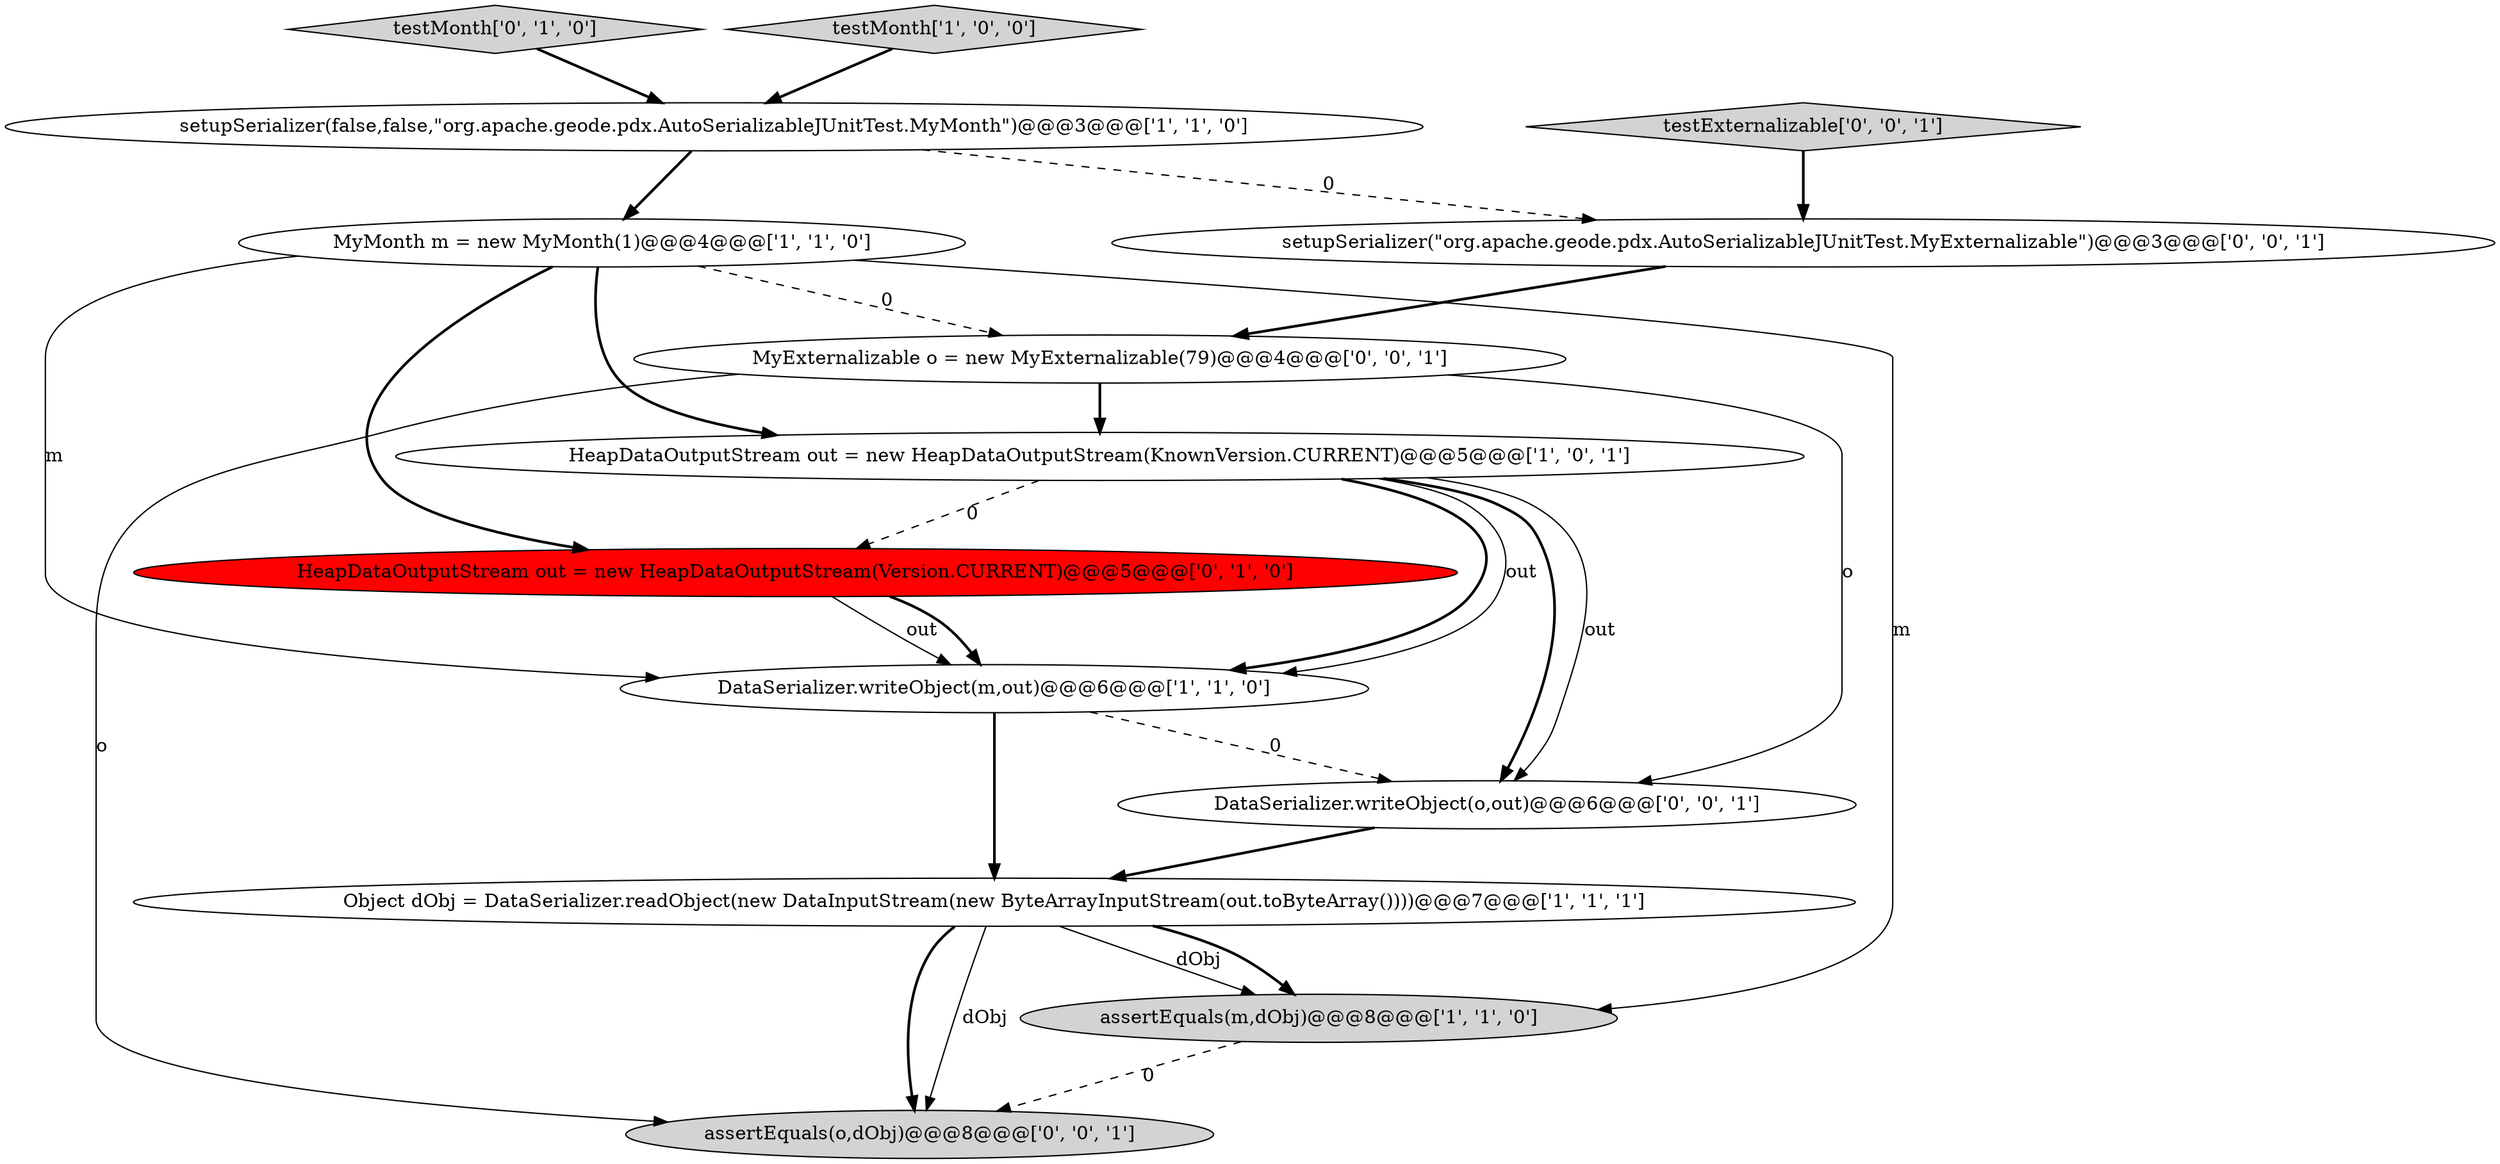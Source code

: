 digraph {
1 [style = filled, label = "DataSerializer.writeObject(m,out)@@@6@@@['1', '1', '0']", fillcolor = white, shape = ellipse image = "AAA0AAABBB1BBB"];
5 [style = filled, label = "setupSerializer(false,false,\"org.apache.geode.pdx.AutoSerializableJUnitTest.MyMonth\")@@@3@@@['1', '1', '0']", fillcolor = white, shape = ellipse image = "AAA0AAABBB1BBB"];
11 [style = filled, label = "testExternalizable['0', '0', '1']", fillcolor = lightgray, shape = diamond image = "AAA0AAABBB3BBB"];
7 [style = filled, label = "testMonth['0', '1', '0']", fillcolor = lightgray, shape = diamond image = "AAA0AAABBB2BBB"];
9 [style = filled, label = "DataSerializer.writeObject(o,out)@@@6@@@['0', '0', '1']", fillcolor = white, shape = ellipse image = "AAA0AAABBB3BBB"];
13 [style = filled, label = "MyExternalizable o = new MyExternalizable(79)@@@4@@@['0', '0', '1']", fillcolor = white, shape = ellipse image = "AAA0AAABBB3BBB"];
4 [style = filled, label = "testMonth['1', '0', '0']", fillcolor = lightgray, shape = diamond image = "AAA0AAABBB1BBB"];
3 [style = filled, label = "assertEquals(m,dObj)@@@8@@@['1', '1', '0']", fillcolor = lightgray, shape = ellipse image = "AAA0AAABBB1BBB"];
8 [style = filled, label = "HeapDataOutputStream out = new HeapDataOutputStream(Version.CURRENT)@@@5@@@['0', '1', '0']", fillcolor = red, shape = ellipse image = "AAA1AAABBB2BBB"];
0 [style = filled, label = "HeapDataOutputStream out = new HeapDataOutputStream(KnownVersion.CURRENT)@@@5@@@['1', '0', '1']", fillcolor = white, shape = ellipse image = "AAA0AAABBB1BBB"];
12 [style = filled, label = "setupSerializer(\"org.apache.geode.pdx.AutoSerializableJUnitTest.MyExternalizable\")@@@3@@@['0', '0', '1']", fillcolor = white, shape = ellipse image = "AAA0AAABBB3BBB"];
10 [style = filled, label = "assertEquals(o,dObj)@@@8@@@['0', '0', '1']", fillcolor = lightgray, shape = ellipse image = "AAA0AAABBB3BBB"];
6 [style = filled, label = "MyMonth m = new MyMonth(1)@@@4@@@['1', '1', '0']", fillcolor = white, shape = ellipse image = "AAA0AAABBB1BBB"];
2 [style = filled, label = "Object dObj = DataSerializer.readObject(new DataInputStream(new ByteArrayInputStream(out.toByteArray())))@@@7@@@['1', '1', '1']", fillcolor = white, shape = ellipse image = "AAA0AAABBB1BBB"];
0->9 [style = bold, label=""];
5->12 [style = dashed, label="0"];
6->1 [style = solid, label="m"];
13->10 [style = solid, label="o"];
2->3 [style = solid, label="dObj"];
9->2 [style = bold, label=""];
8->1 [style = solid, label="out"];
2->3 [style = bold, label=""];
13->9 [style = solid, label="o"];
1->9 [style = dashed, label="0"];
11->12 [style = bold, label=""];
6->0 [style = bold, label=""];
0->9 [style = solid, label="out"];
2->10 [style = bold, label=""];
8->1 [style = bold, label=""];
12->13 [style = bold, label=""];
6->3 [style = solid, label="m"];
7->5 [style = bold, label=""];
6->13 [style = dashed, label="0"];
5->6 [style = bold, label=""];
0->1 [style = bold, label=""];
6->8 [style = bold, label=""];
0->8 [style = dashed, label="0"];
1->2 [style = bold, label=""];
0->1 [style = solid, label="out"];
3->10 [style = dashed, label="0"];
2->10 [style = solid, label="dObj"];
4->5 [style = bold, label=""];
13->0 [style = bold, label=""];
}

